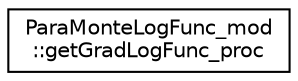 digraph "Graphical Class Hierarchy"
{
 // LATEX_PDF_SIZE
  edge [fontname="Helvetica",fontsize="10",labelfontname="Helvetica",labelfontsize="10"];
  node [fontname="Helvetica",fontsize="10",shape=record];
  rankdir="LR";
  Node0 [label="ParaMonteLogFunc_mod\l::getGradLogFunc_proc",height=0.2,width=0.4,color="black", fillcolor="white", style="filled",URL="$interfaceParaMonteLogFunc__mod_1_1getGradLogFunc__proc.html",tooltip="Return the gradient of the objective function at the given input Point. This is the Fortran-interoper..."];
}
